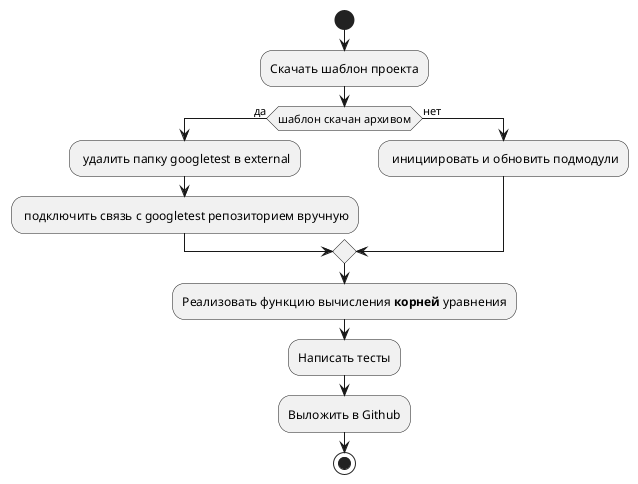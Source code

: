 @startuml
start
:Скачать шаблон проекта;
if (шаблон скачан архивом) then (да)
  : удалить папку googletest в external;
  : подключить связь с googletest репозиторием вручную;
else (нет)
  : инициировать и обновить подмодули;
endif
:Реализовать функцию вычисления **корней** уравнения;
:Написать тесты;
:Выложить в Github;
stop
@enduml